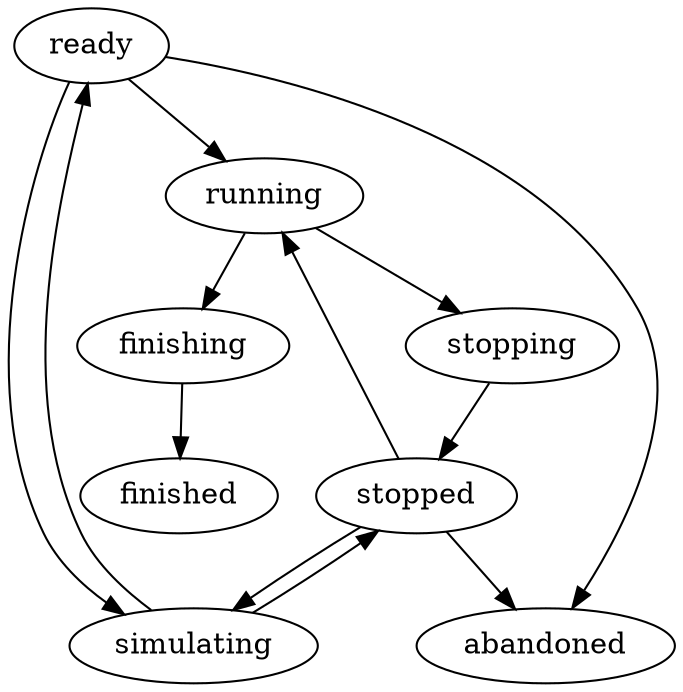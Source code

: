 digraph States {
  ready -> running;
  ready -> simulating;
  ready -> abandoned;
  running -> stopping;
  stopped -> running;
  stopped -> simulating;
  stopped -> abandoned;

  running -> finishing;
  simulating -> ready;
  simulating -> stopped;
  finishing -> finished;
  stopping -> stopped;
}
